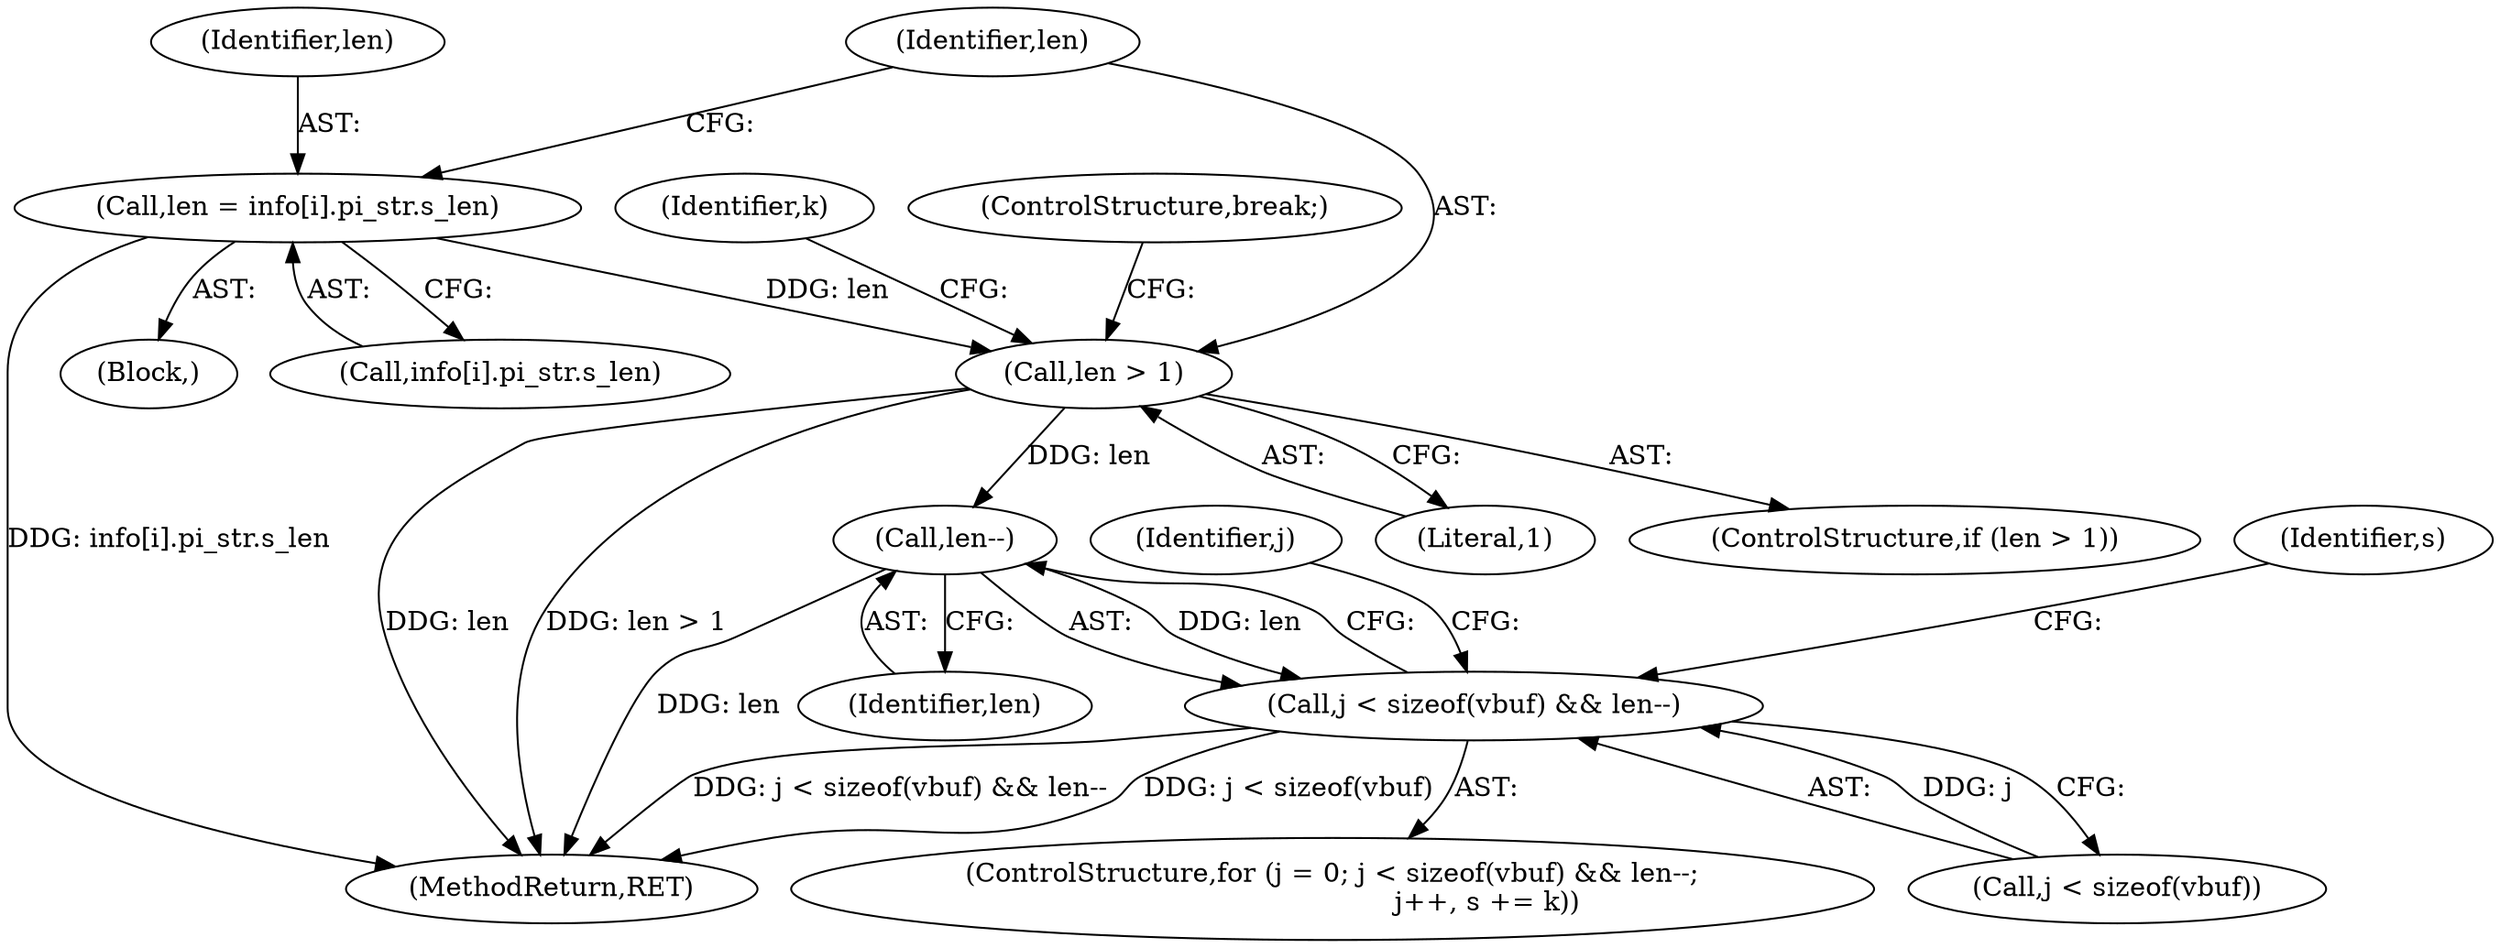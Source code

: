digraph "0_file_6d209c1c489457397a5763bca4b28e43aac90391_0@array" {
"1000264" [label="(Call,len = info[i].pi_str.s_len)"];
"1000274" [label="(Call,len > 1)"];
"1000312" [label="(Call,len--)"];
"1000307" [label="(Call,j < sizeof(vbuf) && len--)"];
"1000324" [label="(Identifier,s)"];
"1000276" [label="(Literal,1)"];
"1000313" [label="(Identifier,len)"];
"1000307" [label="(Call,j < sizeof(vbuf) && len--)"];
"1000274" [label="(Call,len > 1)"];
"1000264" [label="(Call,len = info[i].pi_str.s_len)"];
"1000265" [label="(Identifier,len)"];
"1000282" [label="(Identifier,k)"];
"1000273" [label="(ControlStructure,if (len > 1))"];
"1000275" [label="(Identifier,len)"];
"1000308" [label="(Call,j < sizeof(vbuf))"];
"1000341" [label="(Identifier,j)"];
"1000391" [label="(ControlStructure,break;)"];
"1000154" [label="(Block,)"];
"1000312" [label="(Call,len--)"];
"1000505" [label="(MethodReturn,RET)"];
"1000303" [label="(ControlStructure,for (j = 0; j < sizeof(vbuf) && len--;\n                                    j++, s += k))"];
"1000266" [label="(Call,info[i].pi_str.s_len)"];
"1000264" -> "1000154"  [label="AST: "];
"1000264" -> "1000266"  [label="CFG: "];
"1000265" -> "1000264"  [label="AST: "];
"1000266" -> "1000264"  [label="AST: "];
"1000275" -> "1000264"  [label="CFG: "];
"1000264" -> "1000505"  [label="DDG: info[i].pi_str.s_len"];
"1000264" -> "1000274"  [label="DDG: len"];
"1000274" -> "1000273"  [label="AST: "];
"1000274" -> "1000276"  [label="CFG: "];
"1000275" -> "1000274"  [label="AST: "];
"1000276" -> "1000274"  [label="AST: "];
"1000282" -> "1000274"  [label="CFG: "];
"1000391" -> "1000274"  [label="CFG: "];
"1000274" -> "1000505"  [label="DDG: len"];
"1000274" -> "1000505"  [label="DDG: len > 1"];
"1000274" -> "1000312"  [label="DDG: len"];
"1000312" -> "1000307"  [label="AST: "];
"1000312" -> "1000313"  [label="CFG: "];
"1000313" -> "1000312"  [label="AST: "];
"1000307" -> "1000312"  [label="CFG: "];
"1000312" -> "1000505"  [label="DDG: len"];
"1000312" -> "1000307"  [label="DDG: len"];
"1000307" -> "1000303"  [label="AST: "];
"1000307" -> "1000308"  [label="CFG: "];
"1000308" -> "1000307"  [label="AST: "];
"1000324" -> "1000307"  [label="CFG: "];
"1000341" -> "1000307"  [label="CFG: "];
"1000307" -> "1000505"  [label="DDG: j < sizeof(vbuf) && len--"];
"1000307" -> "1000505"  [label="DDG: j < sizeof(vbuf)"];
"1000308" -> "1000307"  [label="DDG: j"];
}
